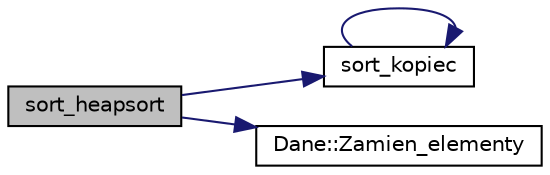 digraph G
{
  edge [fontname="Helvetica",fontsize="10",labelfontname="Helvetica",labelfontsize="10"];
  node [fontname="Helvetica",fontsize="10",shape=record];
  rankdir="LR";
  Node1 [label="sort_heapsort",height=0.2,width=0.4,color="black", fillcolor="grey75", style="filled" fontcolor="black"];
  Node1 -> Node2 [color="midnightblue",fontsize="10",style="solid"];
  Node2 [label="sort_kopiec",height=0.2,width=0.4,color="black", fillcolor="white", style="filled",URL="$sortowanie_8hh.html#aecf7222db9a72738cf5ccc3fd1bec85e",tooltip="Realizuje sortowanie przez scalanie."];
  Node2 -> Node2 [color="midnightblue",fontsize="10",style="solid"];
  Node1 -> Node3 [color="midnightblue",fontsize="10",style="solid"];
  Node3 [label="Dane::Zamien_elementy",height=0.2,width=0.4,color="black", fillcolor="white", style="filled",URL="$class_dane.html#a684a0900c65b3e3174cd3200463be874",tooltip="Wykonuje operacje zamiany miejscami dwoch elementow wektora."];
}
